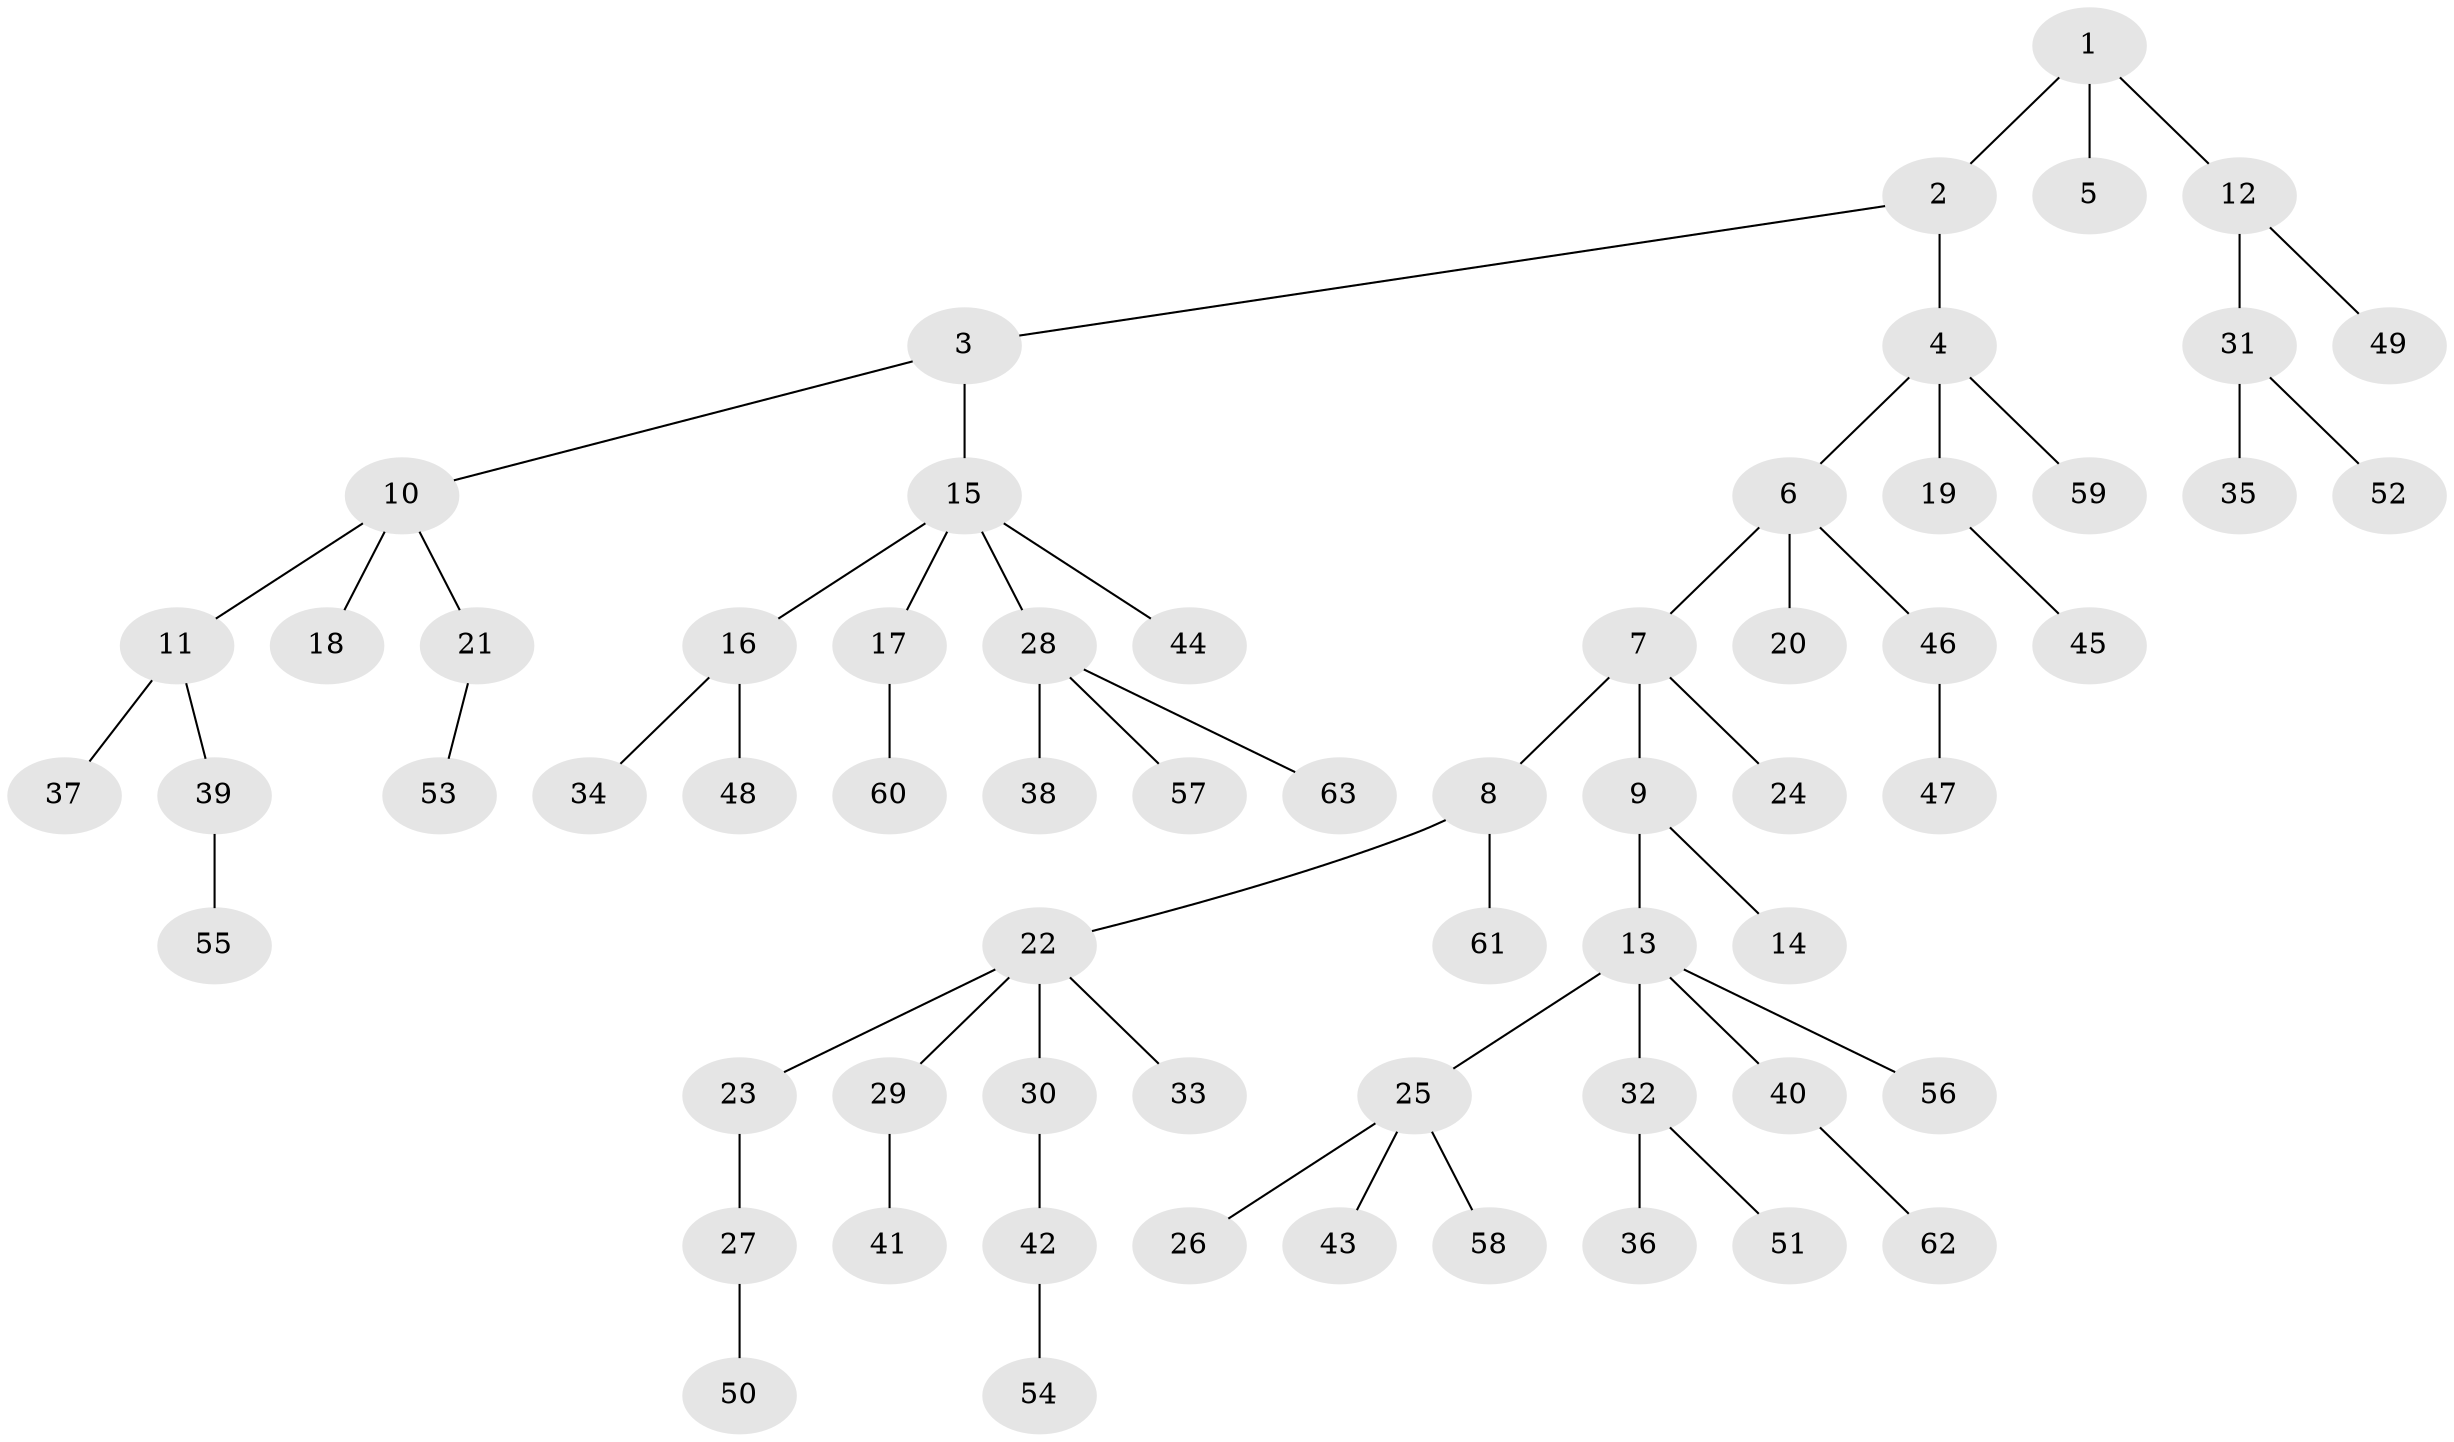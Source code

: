 // Generated by graph-tools (version 1.1) at 2025/02/03/09/25 03:02:21]
// undirected, 63 vertices, 62 edges
graph export_dot {
graph [start="1"]
  node [color=gray90,style=filled];
  1;
  2;
  3;
  4;
  5;
  6;
  7;
  8;
  9;
  10;
  11;
  12;
  13;
  14;
  15;
  16;
  17;
  18;
  19;
  20;
  21;
  22;
  23;
  24;
  25;
  26;
  27;
  28;
  29;
  30;
  31;
  32;
  33;
  34;
  35;
  36;
  37;
  38;
  39;
  40;
  41;
  42;
  43;
  44;
  45;
  46;
  47;
  48;
  49;
  50;
  51;
  52;
  53;
  54;
  55;
  56;
  57;
  58;
  59;
  60;
  61;
  62;
  63;
  1 -- 2;
  1 -- 5;
  1 -- 12;
  2 -- 3;
  2 -- 4;
  3 -- 10;
  3 -- 15;
  4 -- 6;
  4 -- 19;
  4 -- 59;
  6 -- 7;
  6 -- 20;
  6 -- 46;
  7 -- 8;
  7 -- 9;
  7 -- 24;
  8 -- 22;
  8 -- 61;
  9 -- 13;
  9 -- 14;
  10 -- 11;
  10 -- 18;
  10 -- 21;
  11 -- 37;
  11 -- 39;
  12 -- 31;
  12 -- 49;
  13 -- 25;
  13 -- 32;
  13 -- 40;
  13 -- 56;
  15 -- 16;
  15 -- 17;
  15 -- 28;
  15 -- 44;
  16 -- 34;
  16 -- 48;
  17 -- 60;
  19 -- 45;
  21 -- 53;
  22 -- 23;
  22 -- 29;
  22 -- 30;
  22 -- 33;
  23 -- 27;
  25 -- 26;
  25 -- 43;
  25 -- 58;
  27 -- 50;
  28 -- 38;
  28 -- 57;
  28 -- 63;
  29 -- 41;
  30 -- 42;
  31 -- 35;
  31 -- 52;
  32 -- 36;
  32 -- 51;
  39 -- 55;
  40 -- 62;
  42 -- 54;
  46 -- 47;
}
